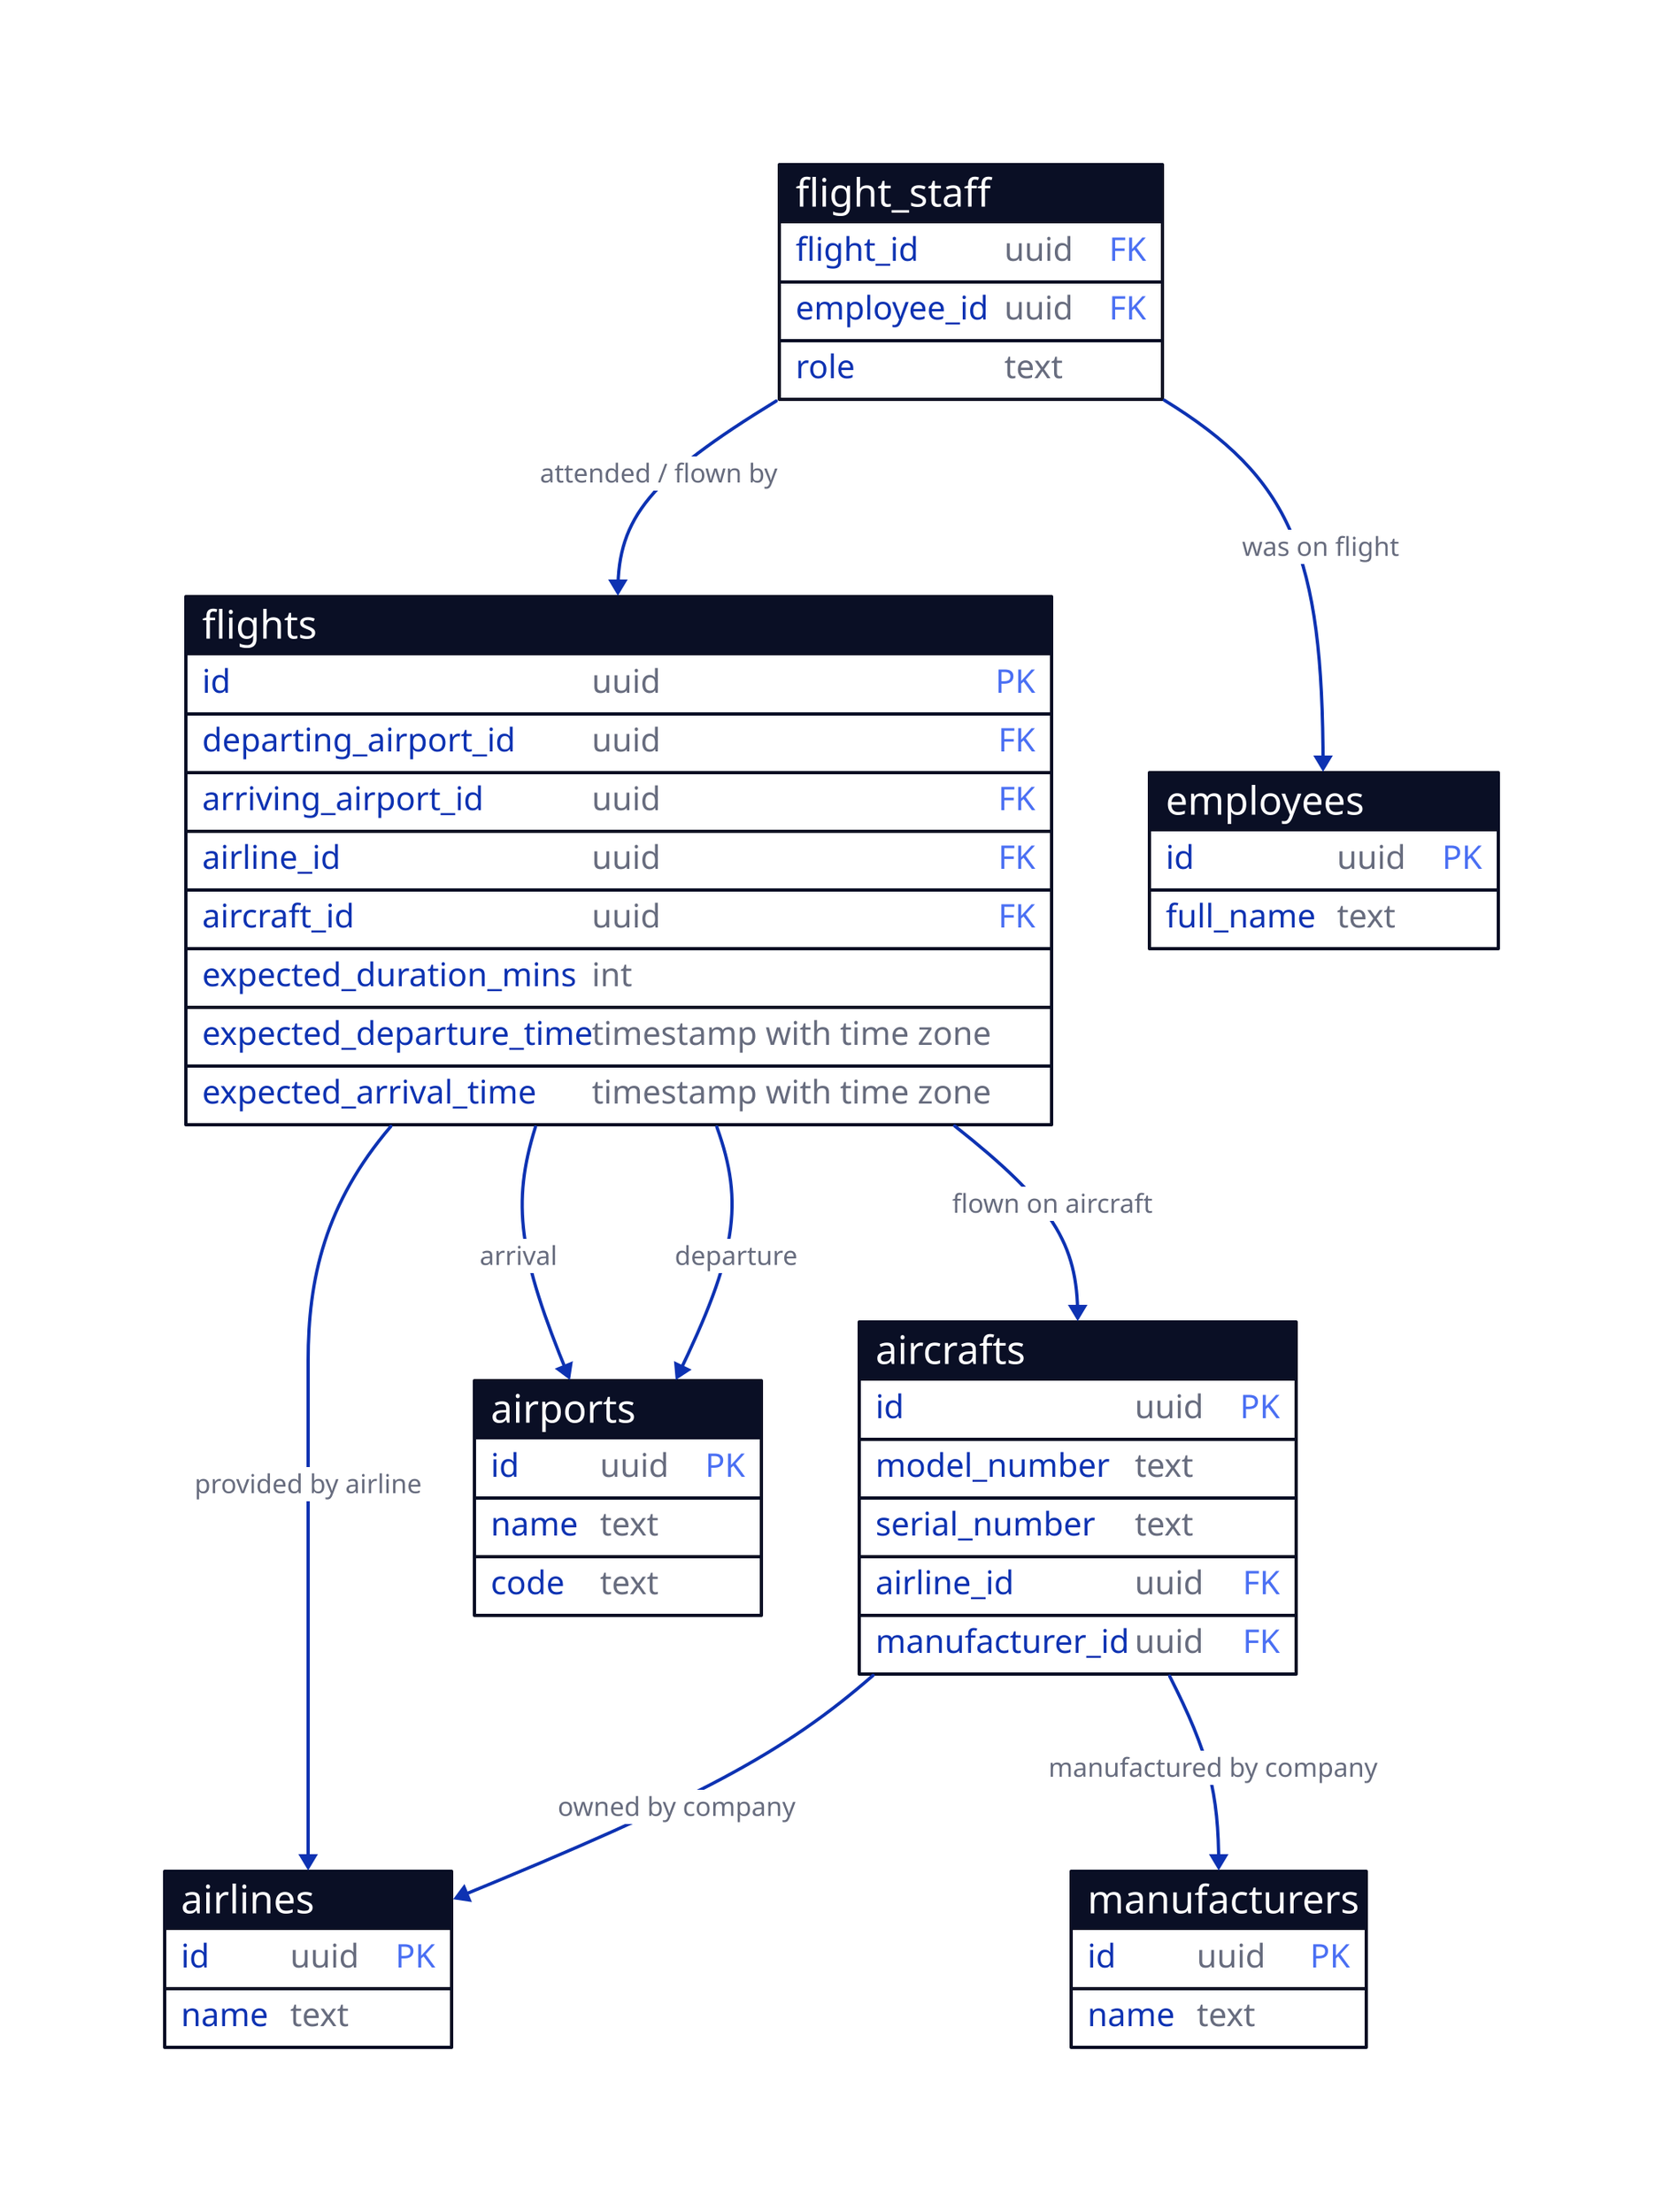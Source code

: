 direction: down

airlines: {
  shape: sql_table
  id: uuid {constraint: primary_key}
  name: text
}

manufacturers: {
  shape: sql_table
  id: uuid {constraint: primary_key}
  name: text
}

aircrafts: {
  shape: sql_table
  id: uuid {constraint: primary_key}
  model_number: text
  serial_number: text
  airline_id: uuid {constraint: foreign_key}
  manufacturer_id: uuid {constraint: foreign_key}
}

aircrafts.airline_id -> airlines.id: owned by company
aircrafts.manufacturer_id -> manufacturers.id: manufactured by company

airports: {
  shape: sql_table
  id: uuid {constraint: primary_key}
  name: text
  code: text
}

flights: {
  shape: sql_table
  id: uuid {constraint: primary_key}
  departing_airport_id: uuid {constraint: foreign_key}
  arriving_airport_id: uuid {constraint: foreign_key}
  airline_id: uuid {constraint: foreign_key}
  aircraft_id: uuid {constraint: foreign_key}
  expected_duration_mins: int
  expected_departure_time: timestamp with time zone
  expected_arrival_time: timestamp with time zone
}

flights.aircraft_id -> aircrafts: flown on aircraft
flights.airline_id -> airlines: provided by airline
flights.departing_airport_id -> airports: departure
flights.arriving_airport_id -> airports: arrival

employees: {
  shape: sql_table
  id: uuid {constraint: primary_key}
  full_name: text
}

flight_staff {
  shape: sql_table
  flight_id: uuid {constraint: foreign_key}
  employee_id: uuid {constraint: foreign_key}
  role: text
}

flight_staff.flight_id -> flights.id: attended / flown by
flight_staff.employee_id -> employees.id: was on flight
